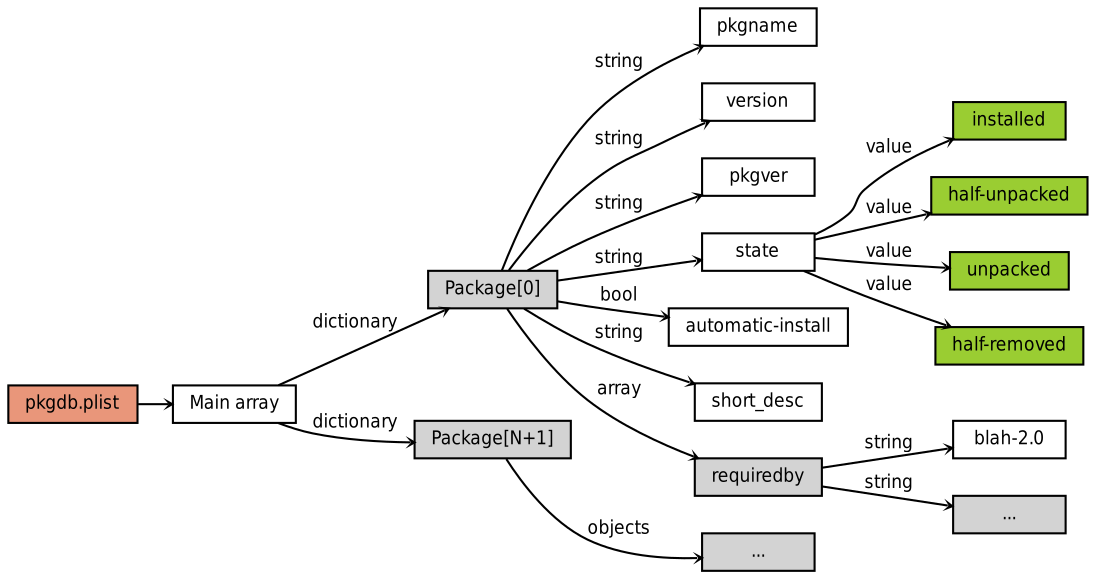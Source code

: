 digraph pkgdb_array {
	graph [rankdir=LR,rank=same,ranksep=".10"];
	edge [arrowhead="vee",arrowsize="0.2",fontname="DejaVuSansCondensed",fontsize="9"];
	node [height=".1",shape=box,fontname="DejaVuSansCondensed",fontsize="9"];
	pkgdb_plist -> main;
	pkgdb_plist [style=filled,fillcolor="darksalmon",label="pkgdb.plist"];
	main [label="Main array"];
	main -> pkgdict [label="dictionary"];
	main -> pkgdict2 [label="dictionary"];
	pkgdict [style=filled,label="Package[0]"];
	pkgdict2 [style=filled,label="Package[N+1]"];
	pkgdict2 -> pkgdict2_objs [label="objects"];
	pkgdict2_objs [style=filled,label="..."];
	pkgdict -> pkgname [label="string"];
	pkgdict -> version [label="string"];
	pkgdict -> pkgver [label="string"];
	pkgdict -> state [label="string"];
	state -> state_inst [label="value"];
	state -> state_hfuned [label="value"];
	state -> state_unpack [label="value"];
	state -> state_hfrmed [label="value"];
	state_inst [style=filled,fillcolor="yellowgreen",label="installed"];
	state_hfuned [style=filled,fillcolor="yellowgreen",label="half-unpacked"];
	state_unpack [style=filled,fillcolor="yellowgreen",label="unpacked"];
	state_hfrmed [style=filled,fillcolor="yellowgreen",label="half-removed"];
	pkgdict -> automatic [label="bool"];
	automatic [label="automatic-install"];
	pkgdict -> short_desc [label="string"]
	pkgdict -> requiredby [label="array"];
	requiredby [style=filled];
	requiredby -> reqby1 [label="string"];
	requiredby -> reqby2 [style=filled,label="string"];
	reqby1 [label="blah-2.0"];
	reqby2 [style=filled,label="..."];
}
